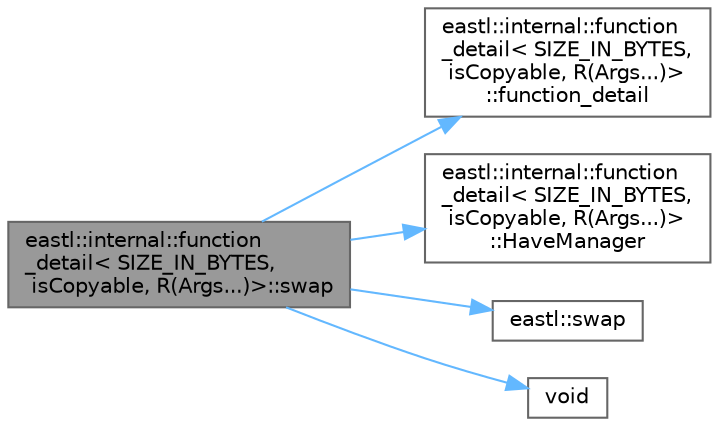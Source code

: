digraph "eastl::internal::function_detail&lt; SIZE_IN_BYTES, isCopyable, R(Args...)&gt;::swap"
{
 // LATEX_PDF_SIZE
  bgcolor="transparent";
  edge [fontname=Helvetica,fontsize=10,labelfontname=Helvetica,labelfontsize=10];
  node [fontname=Helvetica,fontsize=10,shape=box,height=0.2,width=0.4];
  rankdir="LR";
  Node1 [id="Node000001",label="eastl::internal::function\l_detail\< SIZE_IN_BYTES,\l isCopyable, R(Args...)\>::swap",height=0.2,width=0.4,color="gray40", fillcolor="grey60", style="filled", fontcolor="black",tooltip=" "];
  Node1 -> Node2 [id="edge5_Node000001_Node000002",color="steelblue1",style="solid",tooltip=" "];
  Node2 [id="Node000002",label="eastl::internal::function\l_detail\< SIZE_IN_BYTES,\l isCopyable, R(Args...)\>\l::function_detail",height=0.2,width=0.4,color="grey40", fillcolor="white", style="filled",URL="$classeastl_1_1internal_1_1function__detail_3_01_s_i_z_e___i_n___b_y_t_e_s_00_01is_copyable_00_01_r_07_args_8_8_8_08_4.html#a4549586252c5ff370fece662562e7e8b",tooltip=" "];
  Node1 -> Node3 [id="edge6_Node000001_Node000003",color="steelblue1",style="solid",tooltip=" "];
  Node3 [id="Node000003",label="eastl::internal::function\l_detail\< SIZE_IN_BYTES,\l isCopyable, R(Args...)\>\l::HaveManager",height=0.2,width=0.4,color="grey40", fillcolor="white", style="filled",URL="$classeastl_1_1internal_1_1function__detail_3_01_s_i_z_e___i_n___b_y_t_e_s_00_01is_copyable_00_01_r_07_args_8_8_8_08_4.html#a8333afd9a36b68677d34e2d4aa46601e",tooltip=" "];
  Node1 -> Node4 [id="edge7_Node000001_Node000004",color="steelblue1",style="solid",tooltip=" "];
  Node4 [id="Node000004",label="eastl::swap",height=0.2,width=0.4,color="grey40", fillcolor="white", style="filled",URL="$namespaceeastl.html#a98898432a5e178e354c5af6abeb58f8b",tooltip=" "];
  Node1 -> Node5 [id="edge8_Node000001_Node000005",color="steelblue1",style="solid",tooltip=" "];
  Node5 [id="Node000005",label="void",height=0.2,width=0.4,color="grey40", fillcolor="white", style="filled",URL="$mimalloc_8h.html#a9d6d8aef94ac19034a5f163606f84830",tooltip=" "];
}
